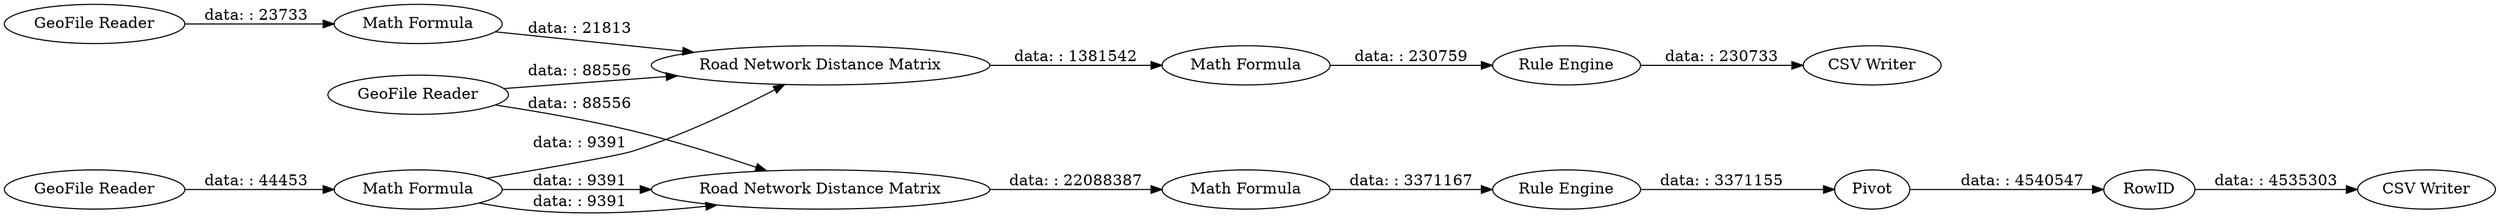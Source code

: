 digraph {
	"4643586033240791184_2" [label="GeoFile Reader"]
	"4643586033240791184_12" [label="Math Formula"]
	"4643586033240791184_10" [label="Road Network Distance Matrix"]
	"4643586033240791184_8" [label="Rule Engine"]
	"4643586033240791184_15" [label="CSV Writer"]
	"4643586033240791184_9" [label="CSV Writer"]
	"4643586033240791184_3" [label="GeoFile Reader"]
	"4643586033240791184_5" [label="Math Formula"]
	"4643586033240791184_11" [label="Rule Engine"]
	"4643586033240791184_13" [label=Pivot]
	"4643586033240791184_6" [label="Road Network Distance Matrix"]
	"4643586033240791184_1" [label="GeoFile Reader"]
	"4643586033240791184_4" [label="Math Formula"]
	"4643586033240791184_14" [label=RowID]
	"4643586033240791184_7" [label="Math Formula"]
	"4643586033240791184_5" -> "4643586033240791184_6" [label="data: : 21813"]
	"4643586033240791184_6" -> "4643586033240791184_7" [label="data: : 1381542"]
	"4643586033240791184_1" -> "4643586033240791184_4" [label="data: : 44453"]
	"4643586033240791184_8" -> "4643586033240791184_9" [label="data: : 230733"]
	"4643586033240791184_4" -> "4643586033240791184_6" [label="data: : 9391"]
	"4643586033240791184_3" -> "4643586033240791184_6" [label="data: : 88556"]
	"4643586033240791184_4" -> "4643586033240791184_10" [label="data: : 9391"]
	"4643586033240791184_4" -> "4643586033240791184_10" [label="data: : 9391"]
	"4643586033240791184_14" -> "4643586033240791184_15" [label="data: : 4535303"]
	"4643586033240791184_2" -> "4643586033240791184_5" [label="data: : 23733"]
	"4643586033240791184_3" -> "4643586033240791184_10" [label="data: : 88556"]
	"4643586033240791184_10" -> "4643586033240791184_12" [label="data: : 22088387"]
	"4643586033240791184_11" -> "4643586033240791184_13" [label="data: : 3371155"]
	"4643586033240791184_13" -> "4643586033240791184_14" [label="data: : 4540547"]
	"4643586033240791184_12" -> "4643586033240791184_11" [label="data: : 3371167"]
	"4643586033240791184_7" -> "4643586033240791184_8" [label="data: : 230759"]
	rankdir=LR
}
